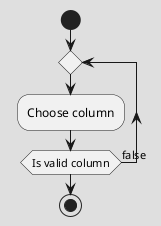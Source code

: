 @startuml "Activity Diagram - Choose column"

skinparam backGroundColor #69696936

start
repeat
:Choose column;
repeat while (Is valid column) is (false)
stop
@enduml